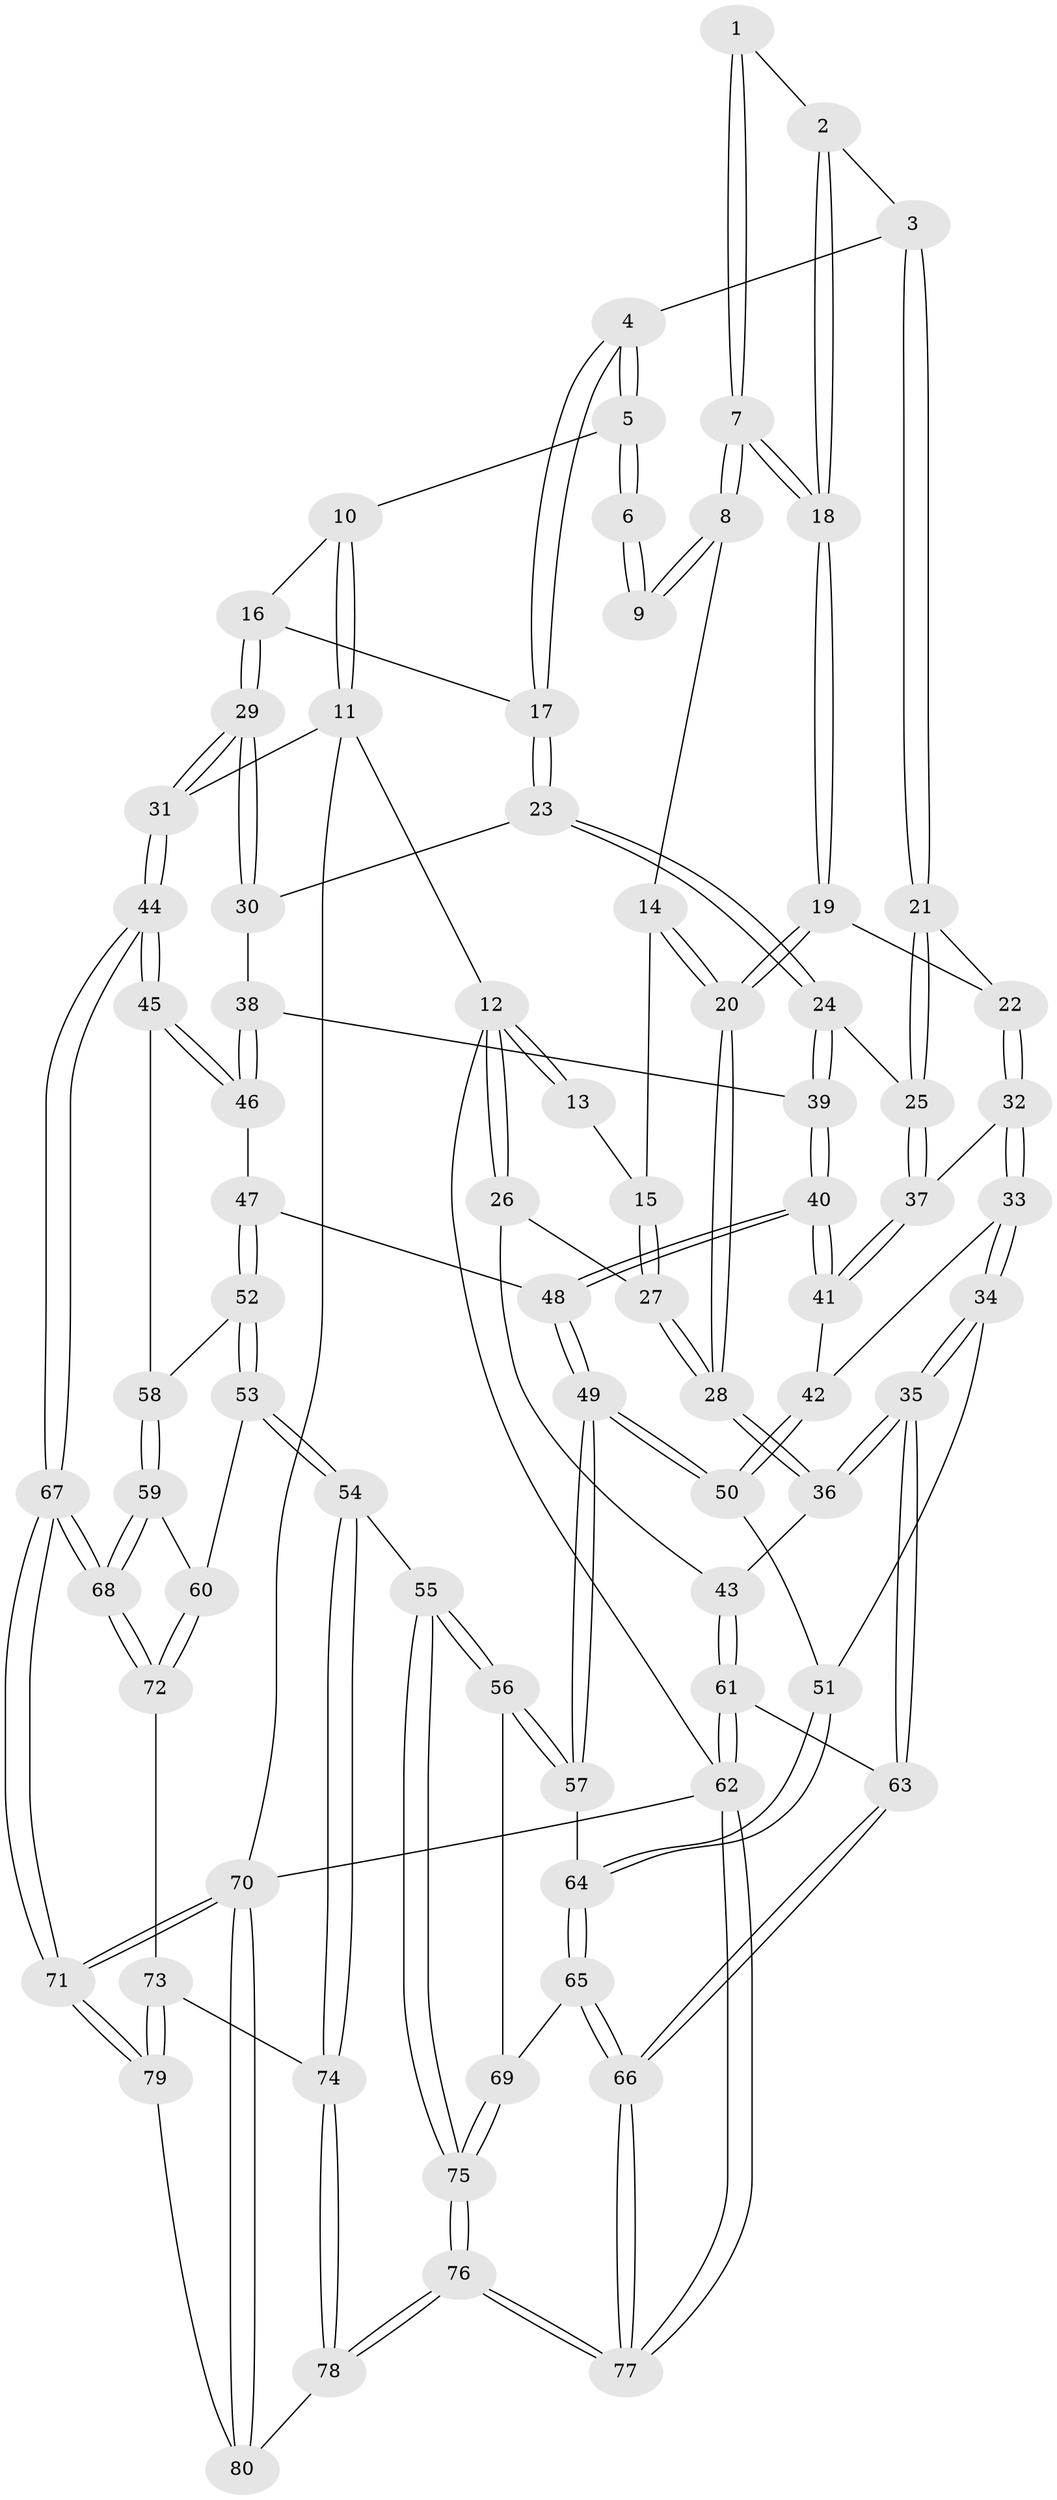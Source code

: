 // coarse degree distribution, {3: 0.125, 4: 0.3958333333333333, 5: 0.3125, 6: 0.125, 2: 0.020833333333333332, 7: 0.020833333333333332}
// Generated by graph-tools (version 1.1) at 2025/52/02/27/25 19:52:41]
// undirected, 80 vertices, 197 edges
graph export_dot {
graph [start="1"]
  node [color=gray90,style=filled];
  1 [pos="+0.40619318887550765+0"];
  2 [pos="+0.4221491350765024+0.05579908229284491"];
  3 [pos="+0.6052646186436745+0.05256102747608637"];
  4 [pos="+0.6641769230005896+0"];
  5 [pos="+0.6740038885067701+0"];
  6 [pos="+0.3546878923776677+0"];
  7 [pos="+0.32825854311662783+0.0803288425415975"];
  8 [pos="+0.24656308240363456+0"];
  9 [pos="+0.24271289025520362+0"];
  10 [pos="+0.9138893081674558+0"];
  11 [pos="+1+0"];
  12 [pos="+0+0"];
  13 [pos="+0.15087385027879147+0"];
  14 [pos="+0.2015459791791664+0.05613672587439186"];
  15 [pos="+0.09027622365296545+0.11536942699514612"];
  16 [pos="+0.8964751471525642+0.14139395827670545"];
  17 [pos="+0.8260437131090039+0.13761885880857985"];
  18 [pos="+0.35776538833237365+0.15892344149119514"];
  19 [pos="+0.35341351412953803+0.19767680736489707"];
  20 [pos="+0.291356709353999+0.22329003132668301"];
  21 [pos="+0.5783314275960436+0.2132465867664422"];
  22 [pos="+0.44967074196975687+0.229315563122578"];
  23 [pos="+0.7590594842881024+0.21858525781187077"];
  24 [pos="+0.6574788267641574+0.27617877245335865"];
  25 [pos="+0.6061277952106404+0.2428805575364885"];
  26 [pos="+0+0.12074279543256305"];
  27 [pos="+0.06419431392624034+0.14710325040682665"];
  28 [pos="+0.21740031333398663+0.29046053653635745"];
  29 [pos="+1+0.25105001560685547"];
  30 [pos="+0.907222757511892+0.3145785770818629"];
  31 [pos="+1+0.26170617844393895"];
  32 [pos="+0.435331487028609+0.3813000213495626"];
  33 [pos="+0.33206133358152723+0.49626734150473195"];
  34 [pos="+0.30926170226941707+0.510101603544336"];
  35 [pos="+0.3069228308250951+0.5104153930278711"];
  36 [pos="+0.20109721868914304+0.3571993382824438"];
  37 [pos="+0.5132867864008065+0.39991883321227834"];
  38 [pos="+0.8169770177143447+0.37974672636988244"];
  39 [pos="+0.6923767270456448+0.3577898309415788"];
  40 [pos="+0.6671735902664976+0.4367881740020537"];
  41 [pos="+0.5356589565607699+0.45005831653205924"];
  42 [pos="+0.5193514190387972+0.4724463150171904"];
  43 [pos="+0+0.45015288565606826"];
  44 [pos="+1+0.5010258856957933"];
  45 [pos="+1+0.524470592140232"];
  46 [pos="+0.8575505244950918+0.48377065745002046"];
  47 [pos="+0.7596304274917277+0.5707283202624029"];
  48 [pos="+0.6839367086726663+0.5331768417797443"];
  49 [pos="+0.5733004742826855+0.6172695998857295"];
  50 [pos="+0.5544531718688807+0.5984756305810504"];
  51 [pos="+0.3142149419313767+0.5126939668920475"];
  52 [pos="+0.7639122327931737+0.5797832776980343"];
  53 [pos="+0.7745436961553286+0.680345919521566"];
  54 [pos="+0.6786112141204664+0.7722352580328935"];
  55 [pos="+0.6495247623425161+0.7632100281259985"];
  56 [pos="+0.6058990146034494+0.7288090057629815"];
  57 [pos="+0.5722943798350798+0.6238890873724984"];
  58 [pos="+0.918185814370103+0.6095315559812309"];
  59 [pos="+0.8797416207727669+0.6995357442076302"];
  60 [pos="+0.827649139156683+0.7014172933386009"];
  61 [pos="+0+0.5935494392181323"];
  62 [pos="+0+1"];
  63 [pos="+0.2627887380156401+0.6114163076780754"];
  64 [pos="+0.4720775123703079+0.6650859658738218"];
  65 [pos="+0.4225147088189134+0.724496251051227"];
  66 [pos="+0.2783954588805087+0.7356340190577925"];
  67 [pos="+1+1"];
  68 [pos="+1+0.8497318822005244"];
  69 [pos="+0.4985719127583142+0.7792570658497691"];
  70 [pos="+1+1"];
  71 [pos="+1+1"];
  72 [pos="+0.8320174383097497+0.8200805791723926"];
  73 [pos="+0.7450970189779564+0.8559841219572706"];
  74 [pos="+0.6805679477430382+0.7756264574178579"];
  75 [pos="+0.43675478305931514+1"];
  76 [pos="+0.4032186265919391+1"];
  77 [pos="+0.12724971835956017+1"];
  78 [pos="+0.5233344651343876+1"];
  79 [pos="+0.746738683735821+0.8793709124249985"];
  80 [pos="+0.5988532119111909+1"];
  1 -- 2;
  1 -- 7;
  1 -- 7;
  2 -- 3;
  2 -- 18;
  2 -- 18;
  3 -- 4;
  3 -- 21;
  3 -- 21;
  4 -- 5;
  4 -- 5;
  4 -- 17;
  4 -- 17;
  5 -- 6;
  5 -- 6;
  5 -- 10;
  6 -- 9;
  6 -- 9;
  7 -- 8;
  7 -- 8;
  7 -- 18;
  7 -- 18;
  8 -- 9;
  8 -- 9;
  8 -- 14;
  10 -- 11;
  10 -- 11;
  10 -- 16;
  11 -- 12;
  11 -- 31;
  11 -- 70;
  12 -- 13;
  12 -- 13;
  12 -- 26;
  12 -- 26;
  12 -- 62;
  13 -- 15;
  14 -- 15;
  14 -- 20;
  14 -- 20;
  15 -- 27;
  15 -- 27;
  16 -- 17;
  16 -- 29;
  16 -- 29;
  17 -- 23;
  17 -- 23;
  18 -- 19;
  18 -- 19;
  19 -- 20;
  19 -- 20;
  19 -- 22;
  20 -- 28;
  20 -- 28;
  21 -- 22;
  21 -- 25;
  21 -- 25;
  22 -- 32;
  22 -- 32;
  23 -- 24;
  23 -- 24;
  23 -- 30;
  24 -- 25;
  24 -- 39;
  24 -- 39;
  25 -- 37;
  25 -- 37;
  26 -- 27;
  26 -- 43;
  27 -- 28;
  27 -- 28;
  28 -- 36;
  28 -- 36;
  29 -- 30;
  29 -- 30;
  29 -- 31;
  29 -- 31;
  30 -- 38;
  31 -- 44;
  31 -- 44;
  32 -- 33;
  32 -- 33;
  32 -- 37;
  33 -- 34;
  33 -- 34;
  33 -- 42;
  34 -- 35;
  34 -- 35;
  34 -- 51;
  35 -- 36;
  35 -- 36;
  35 -- 63;
  35 -- 63;
  36 -- 43;
  37 -- 41;
  37 -- 41;
  38 -- 39;
  38 -- 46;
  38 -- 46;
  39 -- 40;
  39 -- 40;
  40 -- 41;
  40 -- 41;
  40 -- 48;
  40 -- 48;
  41 -- 42;
  42 -- 50;
  42 -- 50;
  43 -- 61;
  43 -- 61;
  44 -- 45;
  44 -- 45;
  44 -- 67;
  44 -- 67;
  45 -- 46;
  45 -- 46;
  45 -- 58;
  46 -- 47;
  47 -- 48;
  47 -- 52;
  47 -- 52;
  48 -- 49;
  48 -- 49;
  49 -- 50;
  49 -- 50;
  49 -- 57;
  49 -- 57;
  50 -- 51;
  51 -- 64;
  51 -- 64;
  52 -- 53;
  52 -- 53;
  52 -- 58;
  53 -- 54;
  53 -- 54;
  53 -- 60;
  54 -- 55;
  54 -- 74;
  54 -- 74;
  55 -- 56;
  55 -- 56;
  55 -- 75;
  55 -- 75;
  56 -- 57;
  56 -- 57;
  56 -- 69;
  57 -- 64;
  58 -- 59;
  58 -- 59;
  59 -- 60;
  59 -- 68;
  59 -- 68;
  60 -- 72;
  60 -- 72;
  61 -- 62;
  61 -- 62;
  61 -- 63;
  62 -- 77;
  62 -- 77;
  62 -- 70;
  63 -- 66;
  63 -- 66;
  64 -- 65;
  64 -- 65;
  65 -- 66;
  65 -- 66;
  65 -- 69;
  66 -- 77;
  66 -- 77;
  67 -- 68;
  67 -- 68;
  67 -- 71;
  67 -- 71;
  68 -- 72;
  68 -- 72;
  69 -- 75;
  69 -- 75;
  70 -- 71;
  70 -- 71;
  70 -- 80;
  70 -- 80;
  71 -- 79;
  71 -- 79;
  72 -- 73;
  73 -- 74;
  73 -- 79;
  73 -- 79;
  74 -- 78;
  74 -- 78;
  75 -- 76;
  75 -- 76;
  76 -- 77;
  76 -- 77;
  76 -- 78;
  76 -- 78;
  78 -- 80;
  79 -- 80;
}
